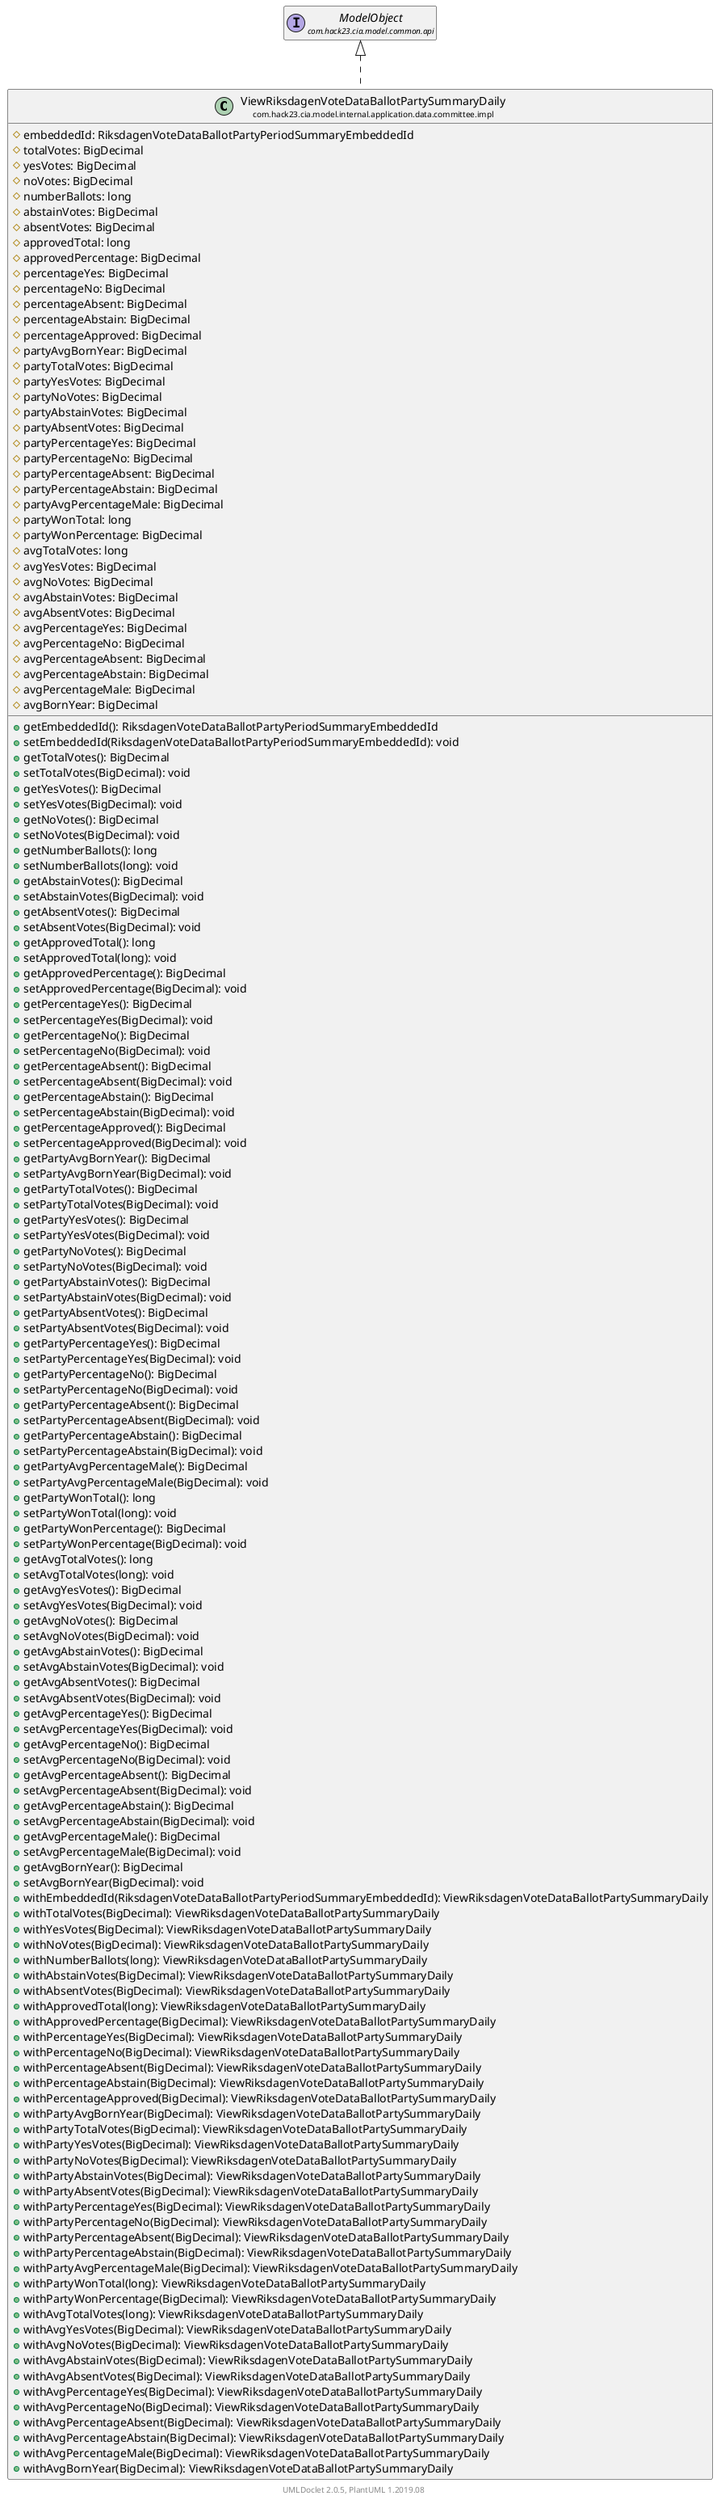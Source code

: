@startuml
    set namespaceSeparator none
    hide empty fields
    hide empty methods

    class "<size:14>ViewRiksdagenVoteDataBallotPartySummaryDaily\n<size:10>com.hack23.cia.model.internal.application.data.committee.impl" as com.hack23.cia.model.internal.application.data.committee.impl.ViewRiksdagenVoteDataBallotPartySummaryDaily [[ViewRiksdagenVoteDataBallotPartySummaryDaily.html]] {
        #embeddedId: RiksdagenVoteDataBallotPartyPeriodSummaryEmbeddedId
        #totalVotes: BigDecimal
        #yesVotes: BigDecimal
        #noVotes: BigDecimal
        #numberBallots: long
        #abstainVotes: BigDecimal
        #absentVotes: BigDecimal
        #approvedTotal: long
        #approvedPercentage: BigDecimal
        #percentageYes: BigDecimal
        #percentageNo: BigDecimal
        #percentageAbsent: BigDecimal
        #percentageAbstain: BigDecimal
        #percentageApproved: BigDecimal
        #partyAvgBornYear: BigDecimal
        #partyTotalVotes: BigDecimal
        #partyYesVotes: BigDecimal
        #partyNoVotes: BigDecimal
        #partyAbstainVotes: BigDecimal
        #partyAbsentVotes: BigDecimal
        #partyPercentageYes: BigDecimal
        #partyPercentageNo: BigDecimal
        #partyPercentageAbsent: BigDecimal
        #partyPercentageAbstain: BigDecimal
        #partyAvgPercentageMale: BigDecimal
        #partyWonTotal: long
        #partyWonPercentage: BigDecimal
        #avgTotalVotes: long
        #avgYesVotes: BigDecimal
        #avgNoVotes: BigDecimal
        #avgAbstainVotes: BigDecimal
        #avgAbsentVotes: BigDecimal
        #avgPercentageYes: BigDecimal
        #avgPercentageNo: BigDecimal
        #avgPercentageAbsent: BigDecimal
        #avgPercentageAbstain: BigDecimal
        #avgPercentageMale: BigDecimal
        #avgBornYear: BigDecimal
        +getEmbeddedId(): RiksdagenVoteDataBallotPartyPeriodSummaryEmbeddedId
        +setEmbeddedId(RiksdagenVoteDataBallotPartyPeriodSummaryEmbeddedId): void
        +getTotalVotes(): BigDecimal
        +setTotalVotes(BigDecimal): void
        +getYesVotes(): BigDecimal
        +setYesVotes(BigDecimal): void
        +getNoVotes(): BigDecimal
        +setNoVotes(BigDecimal): void
        +getNumberBallots(): long
        +setNumberBallots(long): void
        +getAbstainVotes(): BigDecimal
        +setAbstainVotes(BigDecimal): void
        +getAbsentVotes(): BigDecimal
        +setAbsentVotes(BigDecimal): void
        +getApprovedTotal(): long
        +setApprovedTotal(long): void
        +getApprovedPercentage(): BigDecimal
        +setApprovedPercentage(BigDecimal): void
        +getPercentageYes(): BigDecimal
        +setPercentageYes(BigDecimal): void
        +getPercentageNo(): BigDecimal
        +setPercentageNo(BigDecimal): void
        +getPercentageAbsent(): BigDecimal
        +setPercentageAbsent(BigDecimal): void
        +getPercentageAbstain(): BigDecimal
        +setPercentageAbstain(BigDecimal): void
        +getPercentageApproved(): BigDecimal
        +setPercentageApproved(BigDecimal): void
        +getPartyAvgBornYear(): BigDecimal
        +setPartyAvgBornYear(BigDecimal): void
        +getPartyTotalVotes(): BigDecimal
        +setPartyTotalVotes(BigDecimal): void
        +getPartyYesVotes(): BigDecimal
        +setPartyYesVotes(BigDecimal): void
        +getPartyNoVotes(): BigDecimal
        +setPartyNoVotes(BigDecimal): void
        +getPartyAbstainVotes(): BigDecimal
        +setPartyAbstainVotes(BigDecimal): void
        +getPartyAbsentVotes(): BigDecimal
        +setPartyAbsentVotes(BigDecimal): void
        +getPartyPercentageYes(): BigDecimal
        +setPartyPercentageYes(BigDecimal): void
        +getPartyPercentageNo(): BigDecimal
        +setPartyPercentageNo(BigDecimal): void
        +getPartyPercentageAbsent(): BigDecimal
        +setPartyPercentageAbsent(BigDecimal): void
        +getPartyPercentageAbstain(): BigDecimal
        +setPartyPercentageAbstain(BigDecimal): void
        +getPartyAvgPercentageMale(): BigDecimal
        +setPartyAvgPercentageMale(BigDecimal): void
        +getPartyWonTotal(): long
        +setPartyWonTotal(long): void
        +getPartyWonPercentage(): BigDecimal
        +setPartyWonPercentage(BigDecimal): void
        +getAvgTotalVotes(): long
        +setAvgTotalVotes(long): void
        +getAvgYesVotes(): BigDecimal
        +setAvgYesVotes(BigDecimal): void
        +getAvgNoVotes(): BigDecimal
        +setAvgNoVotes(BigDecimal): void
        +getAvgAbstainVotes(): BigDecimal
        +setAvgAbstainVotes(BigDecimal): void
        +getAvgAbsentVotes(): BigDecimal
        +setAvgAbsentVotes(BigDecimal): void
        +getAvgPercentageYes(): BigDecimal
        +setAvgPercentageYes(BigDecimal): void
        +getAvgPercentageNo(): BigDecimal
        +setAvgPercentageNo(BigDecimal): void
        +getAvgPercentageAbsent(): BigDecimal
        +setAvgPercentageAbsent(BigDecimal): void
        +getAvgPercentageAbstain(): BigDecimal
        +setAvgPercentageAbstain(BigDecimal): void
        +getAvgPercentageMale(): BigDecimal
        +setAvgPercentageMale(BigDecimal): void
        +getAvgBornYear(): BigDecimal
        +setAvgBornYear(BigDecimal): void
        +withEmbeddedId(RiksdagenVoteDataBallotPartyPeriodSummaryEmbeddedId): ViewRiksdagenVoteDataBallotPartySummaryDaily
        +withTotalVotes(BigDecimal): ViewRiksdagenVoteDataBallotPartySummaryDaily
        +withYesVotes(BigDecimal): ViewRiksdagenVoteDataBallotPartySummaryDaily
        +withNoVotes(BigDecimal): ViewRiksdagenVoteDataBallotPartySummaryDaily
        +withNumberBallots(long): ViewRiksdagenVoteDataBallotPartySummaryDaily
        +withAbstainVotes(BigDecimal): ViewRiksdagenVoteDataBallotPartySummaryDaily
        +withAbsentVotes(BigDecimal): ViewRiksdagenVoteDataBallotPartySummaryDaily
        +withApprovedTotal(long): ViewRiksdagenVoteDataBallotPartySummaryDaily
        +withApprovedPercentage(BigDecimal): ViewRiksdagenVoteDataBallotPartySummaryDaily
        +withPercentageYes(BigDecimal): ViewRiksdagenVoteDataBallotPartySummaryDaily
        +withPercentageNo(BigDecimal): ViewRiksdagenVoteDataBallotPartySummaryDaily
        +withPercentageAbsent(BigDecimal): ViewRiksdagenVoteDataBallotPartySummaryDaily
        +withPercentageAbstain(BigDecimal): ViewRiksdagenVoteDataBallotPartySummaryDaily
        +withPercentageApproved(BigDecimal): ViewRiksdagenVoteDataBallotPartySummaryDaily
        +withPartyAvgBornYear(BigDecimal): ViewRiksdagenVoteDataBallotPartySummaryDaily
        +withPartyTotalVotes(BigDecimal): ViewRiksdagenVoteDataBallotPartySummaryDaily
        +withPartyYesVotes(BigDecimal): ViewRiksdagenVoteDataBallotPartySummaryDaily
        +withPartyNoVotes(BigDecimal): ViewRiksdagenVoteDataBallotPartySummaryDaily
        +withPartyAbstainVotes(BigDecimal): ViewRiksdagenVoteDataBallotPartySummaryDaily
        +withPartyAbsentVotes(BigDecimal): ViewRiksdagenVoteDataBallotPartySummaryDaily
        +withPartyPercentageYes(BigDecimal): ViewRiksdagenVoteDataBallotPartySummaryDaily
        +withPartyPercentageNo(BigDecimal): ViewRiksdagenVoteDataBallotPartySummaryDaily
        +withPartyPercentageAbsent(BigDecimal): ViewRiksdagenVoteDataBallotPartySummaryDaily
        +withPartyPercentageAbstain(BigDecimal): ViewRiksdagenVoteDataBallotPartySummaryDaily
        +withPartyAvgPercentageMale(BigDecimal): ViewRiksdagenVoteDataBallotPartySummaryDaily
        +withPartyWonTotal(long): ViewRiksdagenVoteDataBallotPartySummaryDaily
        +withPartyWonPercentage(BigDecimal): ViewRiksdagenVoteDataBallotPartySummaryDaily
        +withAvgTotalVotes(long): ViewRiksdagenVoteDataBallotPartySummaryDaily
        +withAvgYesVotes(BigDecimal): ViewRiksdagenVoteDataBallotPartySummaryDaily
        +withAvgNoVotes(BigDecimal): ViewRiksdagenVoteDataBallotPartySummaryDaily
        +withAvgAbstainVotes(BigDecimal): ViewRiksdagenVoteDataBallotPartySummaryDaily
        +withAvgAbsentVotes(BigDecimal): ViewRiksdagenVoteDataBallotPartySummaryDaily
        +withAvgPercentageYes(BigDecimal): ViewRiksdagenVoteDataBallotPartySummaryDaily
        +withAvgPercentageNo(BigDecimal): ViewRiksdagenVoteDataBallotPartySummaryDaily
        +withAvgPercentageAbsent(BigDecimal): ViewRiksdagenVoteDataBallotPartySummaryDaily
        +withAvgPercentageAbstain(BigDecimal): ViewRiksdagenVoteDataBallotPartySummaryDaily
        +withAvgPercentageMale(BigDecimal): ViewRiksdagenVoteDataBallotPartySummaryDaily
        +withAvgBornYear(BigDecimal): ViewRiksdagenVoteDataBallotPartySummaryDaily
    }

    interface "<size:14>ModelObject\n<size:10>com.hack23.cia.model.common.api" as com.hack23.cia.model.common.api.ModelObject

    com.hack23.cia.model.common.api.ModelObject <|.. com.hack23.cia.model.internal.application.data.committee.impl.ViewRiksdagenVoteDataBallotPartySummaryDaily

    center footer UMLDoclet 2.0.5, PlantUML 1.2019.08
@enduml
